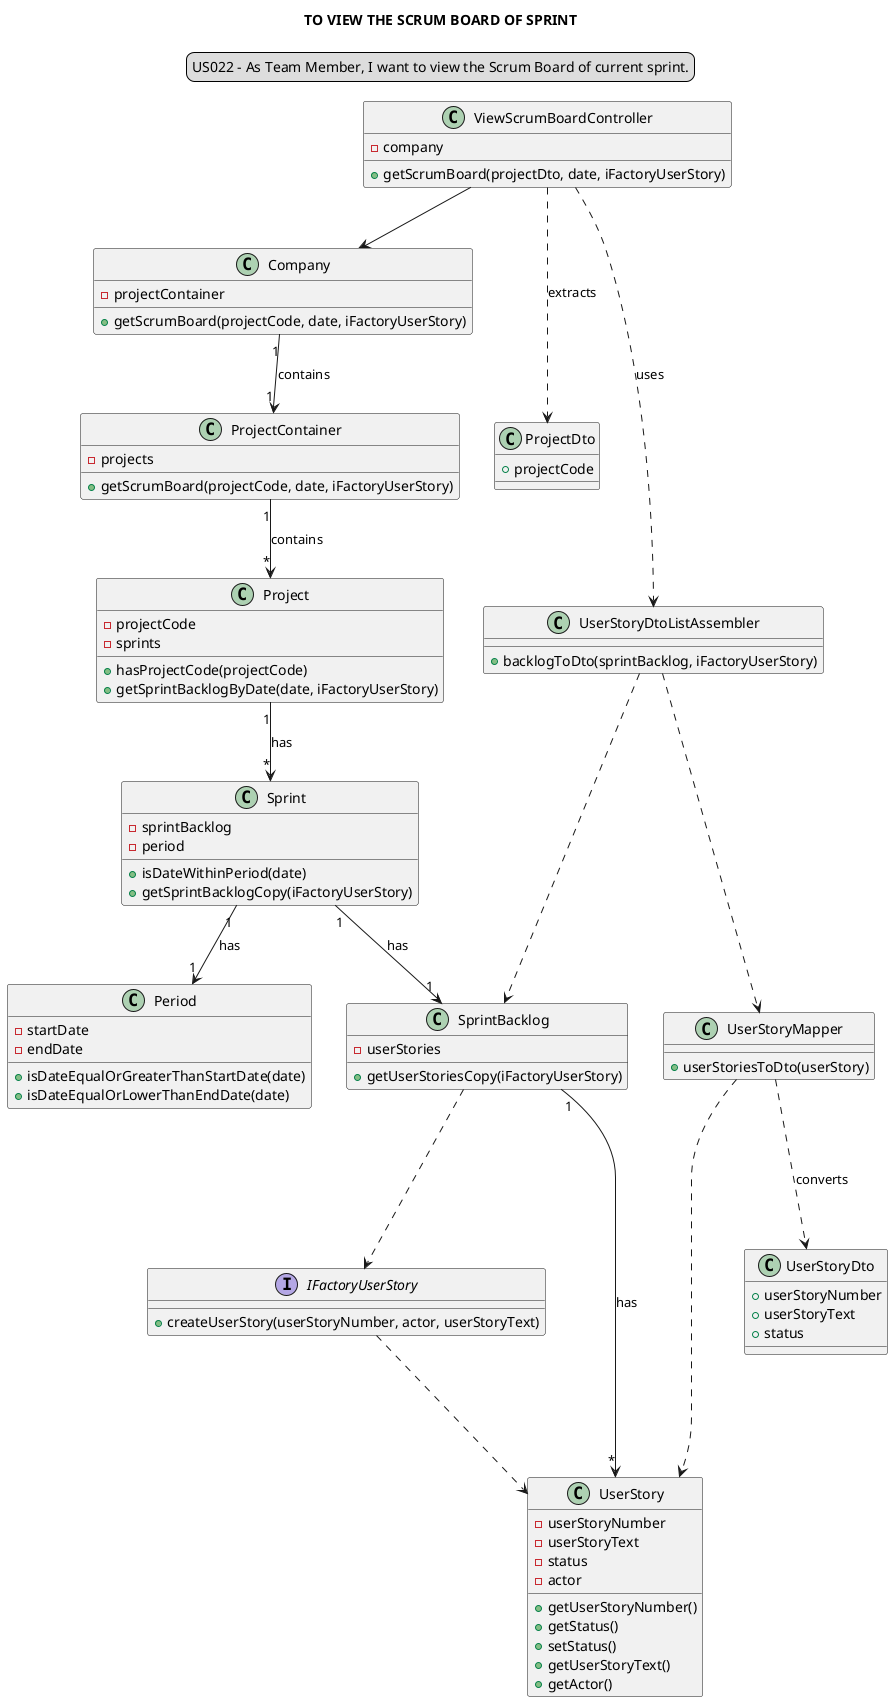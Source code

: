 @startuml

skinparam sequenceMessageAlign center
title TO VIEW THE SCRUM BOARD OF SPRINT
legend top
US022 - As Team Member, I want to view the Scrum Board of current sprint.
end legend

class ViewScrumBoardController
class Company
class ProjectContainer
class Project
class Sprint
class SprintBacklog
class ProjectDto
interface IFactoryUserStory
class UserStory
class UserStoryDtoListAssembler
class UserStoryMapper
class UserStoryDto

class ViewScrumBoardController {
-company
+getScrumBoard(projectDto, date, iFactoryUserStory)
}

class Company {
-projectContainer
+getScrumBoard(projectCode, date, iFactoryUserStory)
}

class ProjectContainer {
-projects
+getScrumBoard(projectCode, date, iFactoryUserStory)
}

class Project {
-projectCode
-sprints
+hasProjectCode(projectCode)
+getSprintBacklogByDate(date, iFactoryUserStory)
}

class Sprint {
-sprintBacklog
-period
+isDateWithinPeriod(date)
+getSprintBacklogCopy(iFactoryUserStory)
}

class Period {
-startDate
-endDate
+isDateEqualOrGreaterThanStartDate(date)
+isDateEqualOrLowerThanEndDate(date)
}

class SprintBacklog {
-userStories
+getUserStoriesCopy(iFactoryUserStory)
}

class ProjectDto {
+projectCode
}

interface IFactoryUserStory {
+createUserStory(userStoryNumber, actor, userStoryText)
}

class UserStory {
-userStoryNumber
-userStoryText
-status
-actor
+getUserStoryNumber()
+getStatus()
+setStatus()
+getUserStoryText()
+getActor()
}

class UserStoryDto {
+userStoryNumber
+userStoryText
+status
}

class UserStoryMapper {
+userStoriesToDto(userStory)
}

class UserStoryDtoListAssembler {
+backlogToDto(sprintBacklog, iFactoryUserStory)
}

"ViewScrumBoardController" --> "Company"
"Company" "1" --> "1" "ProjectContainer": contains
"ProjectContainer" "1" --> "*" "Project": contains
"Project" "1" --> "*" "Sprint": has
"Sprint" "1" --> "1" "SprintBacklog": has
"Sprint" "1" --> "1" "Period": has
"SprintBacklog" .--> "IFactoryUserStory"
"SprintBacklog" "1" --> "*" "UserStory": has
"IFactoryUserStory" .--> "UserStory"
"ViewScrumBoardController" .--> "ProjectDto": extracts
"ViewScrumBoardController" .--> "UserStoryDtoListAssembler": uses
"UserStoryDtoListAssembler" .--> "UserStoryMapper"
"UserStoryDtoListAssembler" .--> "SprintBacklog"
"UserStoryMapper" .--> "UserStoryDto": converts
"UserStoryMapper" .--> "UserStory"

@enduml